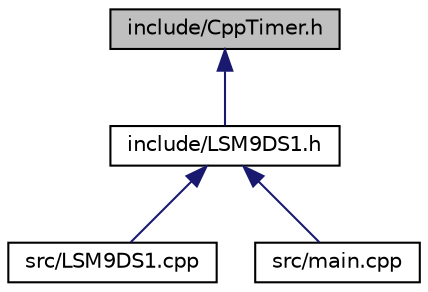 digraph "include/CppTimer.h"
{
  edge [fontname="Helvetica",fontsize="10",labelfontname="Helvetica",labelfontsize="10"];
  node [fontname="Helvetica",fontsize="10",shape=record];
  Node6 [label="include/CppTimer.h",height=0.2,width=0.4,color="black", fillcolor="grey75", style="filled", fontcolor="black"];
  Node6 -> Node7 [dir="back",color="midnightblue",fontsize="10",style="solid"];
  Node7 [label="include/LSM9DS1.h",height=0.2,width=0.4,color="black", fillcolor="white", style="filled",URL="$LSM9DS1_8h.html"];
  Node7 -> Node8 [dir="back",color="midnightblue",fontsize="10",style="solid"];
  Node8 [label="src/LSM9DS1.cpp",height=0.2,width=0.4,color="black", fillcolor="white", style="filled",URL="$LSM9DS1_8cpp.html"];
  Node7 -> Node9 [dir="back",color="midnightblue",fontsize="10",style="solid"];
  Node9 [label="src/main.cpp",height=0.2,width=0.4,color="black", fillcolor="white", style="filled",URL="$src_2main_8cpp.html"];
}
